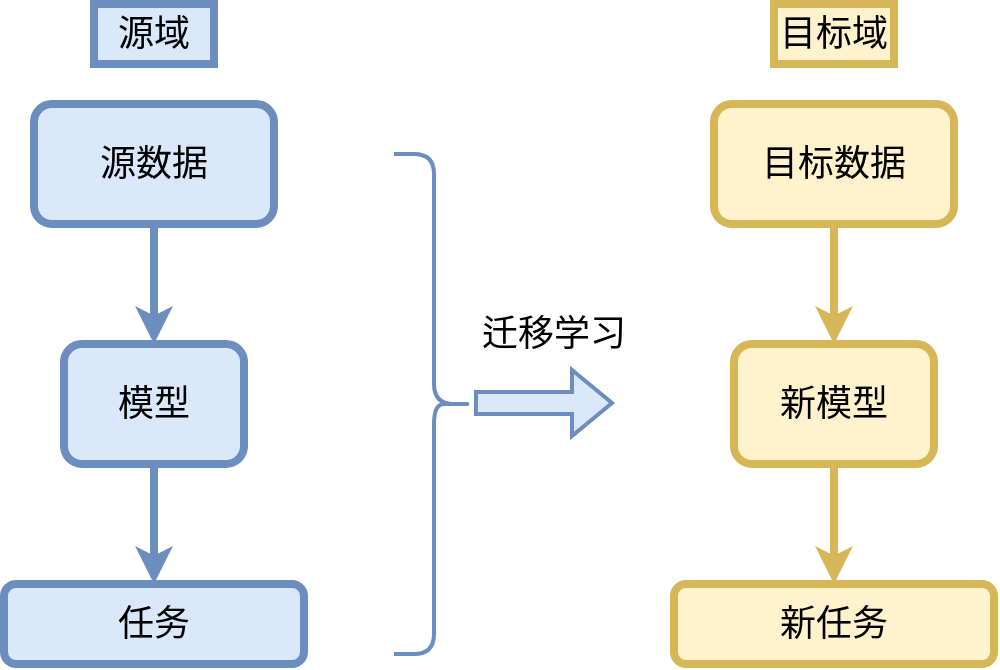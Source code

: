 <mxfile version="28.2.7">
  <diagram id="C5RBs43oDa-KdzZeNtuy" name="Page-1">
    <mxGraphModel dx="1546" dy="866" grid="1" gridSize="10" guides="1" tooltips="1" connect="1" arrows="1" fold="1" page="1" pageScale="1" pageWidth="827" pageHeight="1169" math="0" shadow="0">
      <root>
        <mxCell id="WIyWlLk6GJQsqaUBKTNV-0" />
        <mxCell id="WIyWlLk6GJQsqaUBKTNV-1" parent="WIyWlLk6GJQsqaUBKTNV-0" />
        <mxCell id="6zktyOljEGPCxf7YjeLo-16" value="" style="edgeStyle=orthogonalEdgeStyle;rounded=0;orthogonalLoop=1;jettySize=auto;html=1;curved=0;strokeWidth=4;fillColor=#dae8fc;strokeColor=#6c8ebf;" edge="1" parent="WIyWlLk6GJQsqaUBKTNV-1" source="6zktyOljEGPCxf7YjeLo-0" target="6zktyOljEGPCxf7YjeLo-1">
          <mxGeometry relative="1" as="geometry" />
        </mxCell>
        <mxCell id="6zktyOljEGPCxf7YjeLo-0" value="源数据" style="rounded=1;whiteSpace=wrap;html=1;fillColor=#dae8fc;strokeColor=#6c8ebf;strokeWidth=4;fontStyle=0;fontSize=18;" vertex="1" parent="WIyWlLk6GJQsqaUBKTNV-1">
          <mxGeometry x="130" y="140" width="120" height="60" as="geometry" />
        </mxCell>
        <mxCell id="6zktyOljEGPCxf7YjeLo-17" value="" style="edgeStyle=orthogonalEdgeStyle;rounded=0;orthogonalLoop=1;jettySize=auto;html=1;strokeWidth=4;fillColor=#dae8fc;strokeColor=#6c8ebf;" edge="1" parent="WIyWlLk6GJQsqaUBKTNV-1" source="6zktyOljEGPCxf7YjeLo-1" target="6zktyOljEGPCxf7YjeLo-2">
          <mxGeometry relative="1" as="geometry" />
        </mxCell>
        <mxCell id="6zktyOljEGPCxf7YjeLo-1" value="模型" style="rounded=1;whiteSpace=wrap;html=1;fillColor=#dae8fc;strokeColor=#6c8ebf;strokeWidth=4;fontStyle=0;fontSize=18;" vertex="1" parent="WIyWlLk6GJQsqaUBKTNV-1">
          <mxGeometry x="145" y="260" width="90" height="60" as="geometry" />
        </mxCell>
        <mxCell id="6zktyOljEGPCxf7YjeLo-2" value="任务" style="rounded=1;whiteSpace=wrap;html=1;fillColor=#dae8fc;strokeColor=#6c8ebf;strokeWidth=4;fontStyle=0;fontSize=18;" vertex="1" parent="WIyWlLk6GJQsqaUBKTNV-1">
          <mxGeometry x="115" y="380" width="150" height="40" as="geometry" />
        </mxCell>
        <mxCell id="6zktyOljEGPCxf7YjeLo-3" value="" style="shape=curlyBracket;whiteSpace=wrap;html=1;rounded=1;flipH=1;labelPosition=right;verticalLabelPosition=middle;align=left;verticalAlign=middle;strokeWidth=2;fillColor=#dae8fc;strokeColor=#6c8ebf;" vertex="1" parent="WIyWlLk6GJQsqaUBKTNV-1">
          <mxGeometry x="310" y="165" width="40" height="250" as="geometry" />
        </mxCell>
        <mxCell id="6zktyOljEGPCxf7YjeLo-5" value="" style="shape=flexArrow;endArrow=classic;html=1;rounded=0;strokeWidth=2;fillColor=#dae8fc;strokeColor=#6c8ebf;" edge="1" parent="WIyWlLk6GJQsqaUBKTNV-1">
          <mxGeometry width="50" height="50" relative="1" as="geometry">
            <mxPoint x="350" y="289.5" as="sourcePoint" />
            <mxPoint x="420" y="289.5" as="targetPoint" />
          </mxGeometry>
        </mxCell>
        <mxCell id="6zktyOljEGPCxf7YjeLo-18" value="" style="edgeStyle=orthogonalEdgeStyle;rounded=0;orthogonalLoop=1;jettySize=auto;html=1;strokeWidth=4;fillColor=#fff2cc;strokeColor=#d6b656;" edge="1" parent="WIyWlLk6GJQsqaUBKTNV-1" source="6zktyOljEGPCxf7YjeLo-7" target="6zktyOljEGPCxf7YjeLo-8">
          <mxGeometry relative="1" as="geometry" />
        </mxCell>
        <mxCell id="6zktyOljEGPCxf7YjeLo-7" value="目标数据" style="rounded=1;whiteSpace=wrap;html=1;fillColor=#fff2cc;strokeColor=#d6b656;strokeWidth=4;fontSize=18;" vertex="1" parent="WIyWlLk6GJQsqaUBKTNV-1">
          <mxGeometry x="470" y="140" width="120" height="60" as="geometry" />
        </mxCell>
        <mxCell id="6zktyOljEGPCxf7YjeLo-19" value="" style="edgeStyle=orthogonalEdgeStyle;rounded=0;orthogonalLoop=1;jettySize=auto;html=1;strokeWidth=4;fillColor=#fff2cc;strokeColor=#d6b656;" edge="1" parent="WIyWlLk6GJQsqaUBKTNV-1" source="6zktyOljEGPCxf7YjeLo-8" target="6zktyOljEGPCxf7YjeLo-9">
          <mxGeometry relative="1" as="geometry" />
        </mxCell>
        <mxCell id="6zktyOljEGPCxf7YjeLo-8" value="新模型" style="rounded=1;whiteSpace=wrap;html=1;fillColor=#fff2cc;strokeColor=#d6b656;strokeWidth=4;fontSize=18;" vertex="1" parent="WIyWlLk6GJQsqaUBKTNV-1">
          <mxGeometry x="480" y="260" width="100" height="60" as="geometry" />
        </mxCell>
        <mxCell id="6zktyOljEGPCxf7YjeLo-9" value="新任务" style="rounded=1;whiteSpace=wrap;html=1;fillColor=#fff2cc;strokeColor=#d6b656;strokeWidth=4;fontSize=18;" vertex="1" parent="WIyWlLk6GJQsqaUBKTNV-1">
          <mxGeometry x="450" y="380" width="160" height="40" as="geometry" />
        </mxCell>
        <mxCell id="6zktyOljEGPCxf7YjeLo-10" value="源域" style="text;html=1;whiteSpace=wrap;strokeColor=#6c8ebf;fillColor=#dae8fc;align=center;verticalAlign=middle;rounded=0;strokeWidth=4;fontStyle=0;fontSize=18;" vertex="1" parent="WIyWlLk6GJQsqaUBKTNV-1">
          <mxGeometry x="160" y="90" width="60" height="30" as="geometry" />
        </mxCell>
        <mxCell id="6zktyOljEGPCxf7YjeLo-11" value="目标域" style="text;html=1;whiteSpace=wrap;strokeColor=#d6b656;fillColor=#fff2cc;align=center;verticalAlign=middle;rounded=0;strokeWidth=4;fontSize=18;" vertex="1" parent="WIyWlLk6GJQsqaUBKTNV-1">
          <mxGeometry x="500" y="90" width="60" height="30" as="geometry" />
        </mxCell>
        <mxCell id="6zktyOljEGPCxf7YjeLo-12" value="&lt;font style=&quot;font-size: 18px;&quot;&gt;迁移学习&lt;/font&gt;" style="text;html=1;whiteSpace=wrap;strokeColor=none;fillColor=none;align=center;verticalAlign=middle;rounded=0;" vertex="1" parent="WIyWlLk6GJQsqaUBKTNV-1">
          <mxGeometry x="350" y="240" width="80" height="30" as="geometry" />
        </mxCell>
      </root>
    </mxGraphModel>
  </diagram>
</mxfile>
